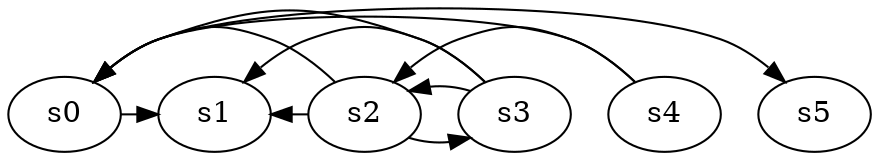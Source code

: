 digraph game_0710_complex_6 {
    s0 [name="s0", player=1, target=1];
    s1 [name="s1", player=1];
    s2 [name="s2", player=0, target=1];
    s3 [name="s3", player=0];
    s4 [name="s4", player=1, target=1];
    s5 [name="s5", player=1];

    s0 -> s1 [constraint="!(time % 6 == 2)"];
    s0 -> s5 [constraint="time % 3 == 0 && time % 5 == 3"];
    s2 -> s0 [constraint="!(time % 2 == 0)"];
    s2 -> s1 [constraint="time == 1 || time == 2 || time == 6 || time == 12 || time == 17"];
    s2 -> s3 [constraint="time == 4 || time == 10 || time == 17"];
    s3 -> s0 [constraint="time % 5 == 3 || time % 2 == 1"];
    s3 -> s1 [constraint="time % 2 == 1 || time % 2 == 0"];
    s3 -> s2 [constraint="time % 5 == 0"];
    s4 -> s0 [constraint="time % 4 == 0 && time % 4 == 3"];
    s4 -> s2 [constraint="time == 2 || time == 13 || time == 17 || time == 21 || time == 24"];
}
